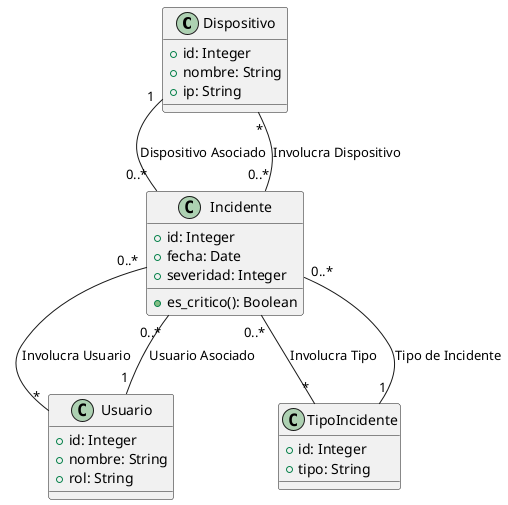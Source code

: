 @startuml

' Diagrama de clases para el sistema de ciberseguridad basado en el modelo Kimball

class Dispositivo {
  +id: Integer
  +nombre: String
  +ip: String
}

class Usuario {
  +id: Integer
  +nombre: String
  +rol: String
}

class TipoIncidente {
  +id: Integer
  +tipo: String
}

class Incidente {
  +id: Integer
  +fecha: Date
  +severidad: Integer
  +es_critico(): Boolean
}

' Relaciones entre las clases (modelo de estrella)
Dispositivo "1" -- "0..*" Incidente : "Dispositivo Asociado"
Usuario "1" -- "0..*" Incidente : "Usuario Asociado"
TipoIncidente "1" -- "0..*" Incidente : "Tipo de Incidente"
Incidente "0..*" -- "*" Dispositivo : "Involucra Dispositivo"
Incidente "0..*" -- "*" Usuario : "Involucra Usuario"
Incidente "0..*" -- "*" TipoIncidente : "Involucra Tipo"

@enduml
